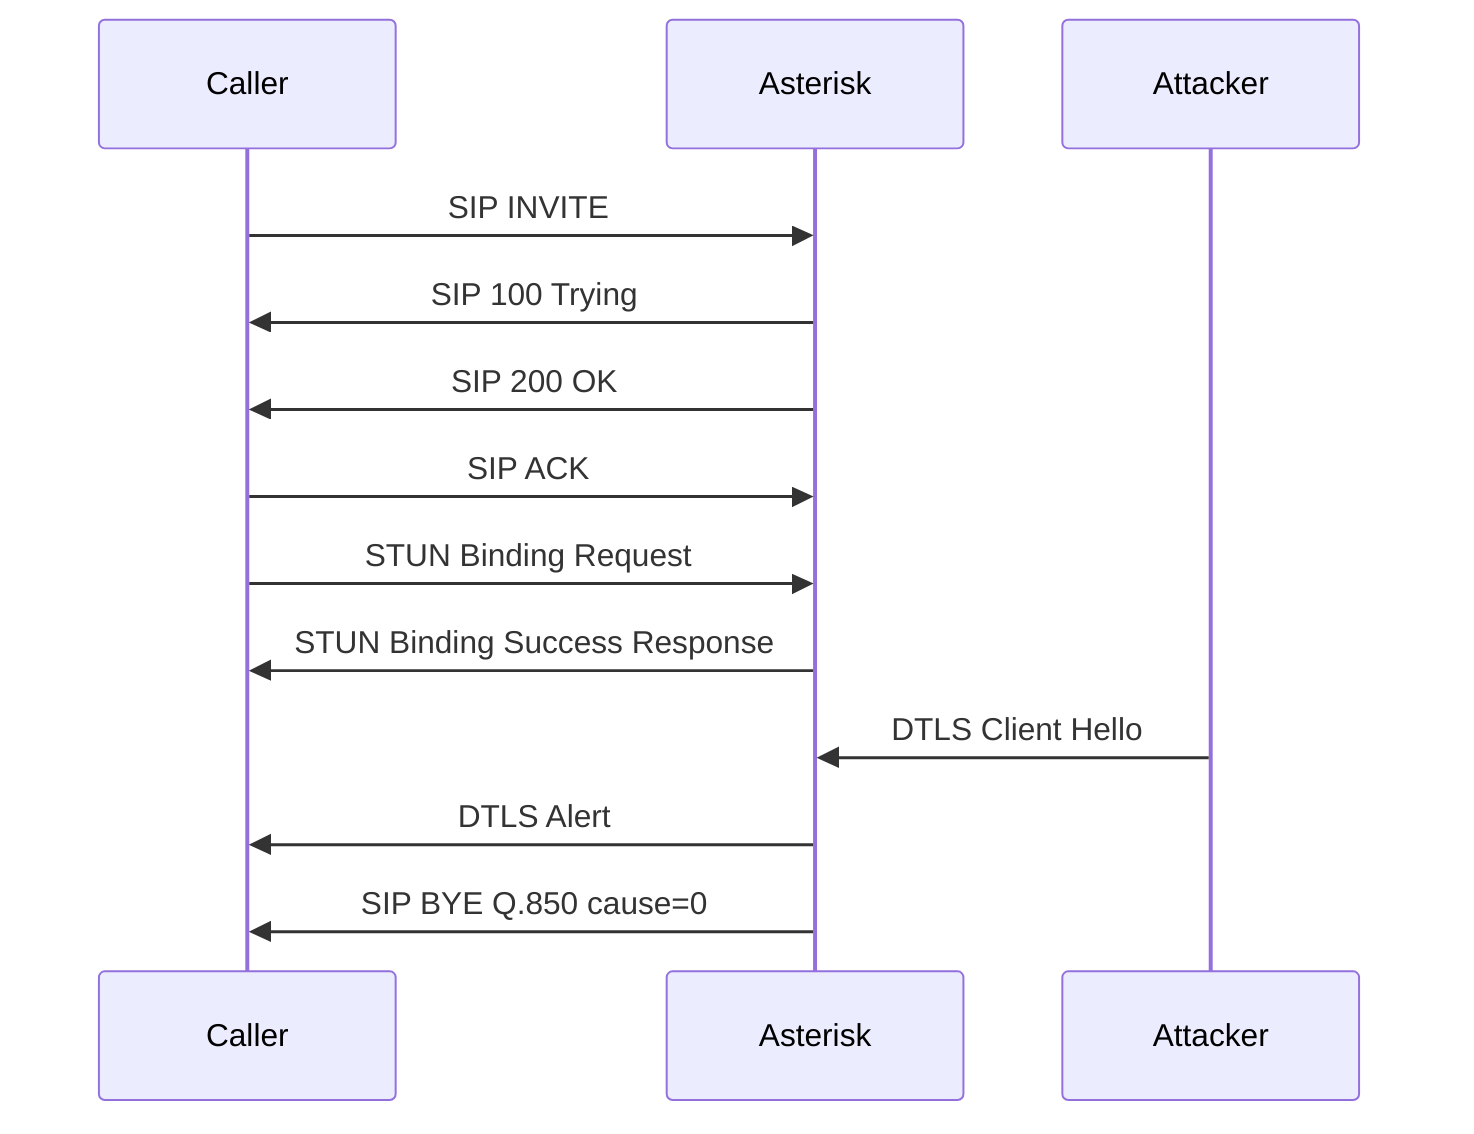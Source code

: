 sequenceDiagram
    Caller->>Asterisk: SIP INVITE
    Asterisk->>Caller: SIP 100 Trying
    Asterisk->>Caller: SIP 200 OK
    Caller->>Asterisk: SIP ACK
    Caller->>Asterisk: STUN Binding Request
    Asterisk->>Caller: STUN Binding Success Response
    Attacker->>Asterisk: DTLS Client Hello
    Asterisk->>Caller: DTLS Alert
    Asterisk->>Caller: SIP BYE Q.850 cause=0